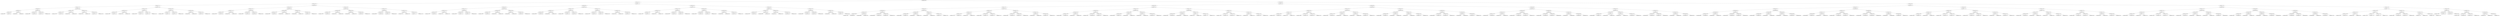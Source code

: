 digraph G{
407543898 [label="Node{data=[2850, 2850]}"]
407543898 -> 192830453
192830453 [label="Node{data=[2161, 2161]}"]
192830453 -> 812724111
812724111 [label="Node{data=[1943, 1943]}"]
812724111 -> 71767064
71767064 [label="Node{data=[1407, 1407]}"]
71767064 -> 1237466298
1237466298 [label="Node{data=[1040, 1040]}"]
1237466298 -> 815425412
815425412 [label="Node{data=[982, 982]}"]
815425412 -> 162409295
162409295 [label="Node{data=[881, 881]}"]
162409295 -> 905251254
905251254 [label="Node{data=[709, 709]}"]
905251254 -> 1837810782
1837810782 [label="Node{data=[675, 675]}"]
905251254 -> 240068652
240068652 [label="Node{data=[745, 745]}"]
162409295 -> 1984139001
1984139001 [label="Node{data=[927, 927]}"]
1984139001 -> 1801883966
1801883966 [label="Node{data=[925, 925]}"]
1984139001 -> 1358233656
1358233656 [label="Node{data=[956, 956]}"]
815425412 -> 663505986
663505986 [label="Node{data=[1036, 1036]}"]
663505986 -> 1297234444
1297234444 [label="Node{data=[1034, 1034]}"]
1297234444 -> 316845561
316845561 [label="Node{data=[1033, 1033]}"]
1297234444 -> 1794018141
1794018141 [label="Node{data=[1035, 1035]}"]
663505986 -> 793064478
793064478 [label="Node{data=[1038, 1038]}"]
793064478 -> 1939597728
1939597728 [label="Node{data=[1037, 1037]}"]
793064478 -> 1955663695
1955663695 [label="Node{data=[1039, 1039]}"]
1237466298 -> 1782302435
1782302435 [label="Node{data=[1399, 1399]}"]
1782302435 -> 1826159230
1826159230 [label="Node{data=[1044, 1044]}"]
1826159230 -> 1084414124
1084414124 [label="Node{data=[1042, 1042]}"]
1084414124 -> 1010125952
1010125952 [label="Node{data=[1041, 1041]}"]
1084414124 -> 135108923
135108923 [label="Node{data=[1043, 1043]}"]
1826159230 -> 590190926
590190926 [label="Node{data=[1397, 1397]}"]
590190926 -> 1964786239
1964786239 [label="Node{data=[1045, 1045]}"]
590190926 -> 1675317584
1675317584 [label="Node{data=[1398, 1398]}"]
1782302435 -> 125552721
125552721 [label="Node{data=[1403, 1403]}"]
125552721 -> 1221842457
1221842457 [label="Node{data=[1401, 1401]}"]
1221842457 -> 1598650502
1598650502 [label="Node{data=[1400, 1400]}"]
1221842457 -> 1713501166
1713501166 [label="Node{data=[1402, 1402]}"]
125552721 -> 1061258811
1061258811 [label="Node{data=[1405, 1405]}"]
1061258811 -> 1769274580
1769274580 [label="Node{data=[1404, 1404]}"]
1061258811 -> 2112697396
2112697396 [label="Node{data=[1406, 1406]}"]
71767064 -> 339347172
339347172 [label="Node{data=[1749, 1749]}"]
339347172 -> 662252038
662252038 [label="Node{data=[1575, 1575]}"]
662252038 -> 1764089953
1764089953 [label="Node{data=[1490, 1490]}"]
1764089953 -> 2105353701
2105353701 [label="Node{data=[1409, 1409]}"]
2105353701 -> 968102280
968102280 [label="Node{data=[1408, 1408]}"]
2105353701 -> 1467164066
1467164066 [label="Node{data=[1419, 1419]}"]
1764089953 -> 294908357
294908357 [label="Node{data=[1492, 1492]}"]
294908357 -> 97889311
97889311 [label="Node{data=[1491, 1491]}"]
294908357 -> 477414780
477414780 [label="Node{data=[1523, 1523]}"]
662252038 -> 1382333797
1382333797 [label="Node{data=[1745, 1745]}"]
1382333797 -> 1559716661
1559716661 [label="Node{data=[1743, 1743]}"]
1559716661 -> 1961527776
1961527776 [label="Node{data=[1725, 1725]}"]
1559716661 -> 1318055204
1318055204 [label="Node{data=[1744, 1744]}"]
1382333797 -> 972549637
972549637 [label="Node{data=[1747, 1747]}"]
972549637 -> 1593756869
1593756869 [label="Node{data=[1746, 1746]}"]
972549637 -> 2130443123
2130443123 [label="Node{data=[1748, 1748]}"]
339347172 -> 1336729413
1336729413 [label="Node{data=[1935, 1935]}"]
1336729413 -> 1236109171
1236109171 [label="Node{data=[1753, 1753]}"]
1236109171 -> 1629352551
1629352551 [label="Node{data=[1751, 1751]}"]
1629352551 -> 1084013908
1084013908 [label="Node{data=[1750, 1750]}"]
1629352551 -> 1768097013
1768097013 [label="Node{data=[1752, 1752]}"]
1236109171 -> 1288732853
1288732853 [label="Node{data=[1755, 1755]}"]
1288732853 -> 1120980354
1120980354 [label="Node{data=[1754, 1754]}"]
1288732853 -> 1736687249
1736687249 [label="Node{data=[1835, 1835]}"]
1336729413 -> 381045304
381045304 [label="Node{data=[1939, 1939]}"]
381045304 -> 1588307315
1588307315 [label="Node{data=[1937, 1937]}"]
1588307315 -> 441700345
441700345 [label="Node{data=[1936, 1936]}"]
1588307315 -> 1625197844
1625197844 [label="Node{data=[1938, 1938]}"]
381045304 -> 1142815933
1142815933 [label="Node{data=[1941, 1941]}"]
1142815933 -> 1201559920
1201559920 [label="Node{data=[1940, 1940]}"]
1142815933 -> 1127639677
1127639677 [label="Node{data=[1942, 1942]}"]
812724111 -> 1469380898
1469380898 [label="Node{data=[2046, 2046]}"]
1469380898 -> 2085035897
2085035897 [label="Node{data=[1959, 1959]}"]
2085035897 -> 1227332696
1227332696 [label="Node{data=[1951, 1951]}"]
1227332696 -> 967996035
967996035 [label="Node{data=[1947, 1947]}"]
967996035 -> 1226822014
1226822014 [label="Node{data=[1945, 1945]}"]
1226822014 -> 233288691
233288691 [label="Node{data=[1944, 1944]}"]
1226822014 -> 2018978635
2018978635 [label="Node{data=[1946, 1946]}"]
967996035 -> 1381722280
1381722280 [label="Node{data=[1949, 1949]}"]
1381722280 -> 1702418364
1702418364 [label="Node{data=[1948, 1948]}"]
1381722280 -> 1429248203
1429248203 [label="Node{data=[1950, 1950]}"]
1227332696 -> 352123989
352123989 [label="Node{data=[1955, 1955]}"]
352123989 -> 493602890
493602890 [label="Node{data=[1953, 1953]}"]
493602890 -> 1049438572
1049438572 [label="Node{data=[1952, 1952]}"]
493602890 -> 1865025718
1865025718 [label="Node{data=[1954, 1954]}"]
352123989 -> 482828114
482828114 [label="Node{data=[1957, 1957]}"]
482828114 -> 1596845336
1596845336 [label="Node{data=[1956, 1956]}"]
482828114 -> 138181080
138181080 [label="Node{data=[1958, 1958]}"]
2085035897 -> 938258385
938258385 [label="Node{data=[2038, 2038]}"]
938258385 -> 301419441
301419441 [label="Node{data=[1963, 1963]}"]
301419441 -> 553791930
553791930 [label="Node{data=[1961, 1961]}"]
553791930 -> 1243315963
1243315963 [label="Node{data=[1960, 1960]}"]
553791930 -> 408670798
408670798 [label="Node{data=[1962, 1962]}"]
301419441 -> 869972023
869972023 [label="Node{data=[2003, 2003]}"]
869972023 -> 57004055
57004055 [label="Node{data=[1964, 1964]}"]
869972023 -> 311990822
311990822 [label="Node{data=[2037, 2037]}"]
938258385 -> 1419244441
1419244441 [label="Node{data=[2042, 2042]}"]
1419244441 -> 845869628
845869628 [label="Node{data=[2040, 2040]}"]
845869628 -> 530741518
530741518 [label="Node{data=[2039, 2039]}"]
845869628 -> 1228773750
1228773750 [label="Node{data=[2041, 2041]}"]
1419244441 -> 576565491
576565491 [label="Node{data=[2044, 2044]}"]
576565491 -> 1203981718
1203981718 [label="Node{data=[2043, 2043]}"]
576565491 -> 1269118569
1269118569 [label="Node{data=[2045, 2045]}"]
1469380898 -> 1853288514
1853288514 [label="Node{data=[2062, 2062]}"]
1853288514 -> 568532823
568532823 [label="Node{data=[2054, 2054]}"]
568532823 -> 2089900288
2089900288 [label="Node{data=[2050, 2050]}"]
2089900288 -> 509951621
509951621 [label="Node{data=[2048, 2048]}"]
509951621 -> 1204304363
1204304363 [label="Node{data=[2047, 2047]}"]
509951621 -> 2120785890
2120785890 [label="Node{data=[2049, 2049]}"]
2089900288 -> 147296374
147296374 [label="Node{data=[2052, 2052]}"]
147296374 -> 1071711997
1071711997 [label="Node{data=[2051, 2051]}"]
147296374 -> 962619275
962619275 [label="Node{data=[2053, 2053]}"]
568532823 -> 63793354
63793354 [label="Node{data=[2058, 2058]}"]
63793354 -> 926751973
926751973 [label="Node{data=[2056, 2056]}"]
926751973 -> 14426641
14426641 [label="Node{data=[2055, 2055]}"]
926751973 -> 976896446
976896446 [label="Node{data=[2057, 2057]}"]
63793354 -> 1381623051
1381623051 [label="Node{data=[2060, 2060]}"]
1381623051 -> 224133521
224133521 [label="Node{data=[2059, 2059]}"]
1381623051 -> 1819375233
1819375233 [label="Node{data=[2061, 2061]}"]
1853288514 -> 70188288
70188288 [label="Node{data=[2070, 2070]}"]
70188288 -> 432156979
432156979 [label="Node{data=[2066, 2066]}"]
432156979 -> 1962933011
1962933011 [label="Node{data=[2064, 2064]}"]
1962933011 -> 333274739
333274739 [label="Node{data=[2063, 2063]}"]
1962933011 -> 1617455093
1617455093 [label="Node{data=[2065, 2065]}"]
432156979 -> 1756072290
1756072290 [label="Node{data=[2068, 2068]}"]
1756072290 -> 1669844999
1669844999 [label="Node{data=[2067, 2067]}"]
1756072290 -> 441459906
441459906 [label="Node{data=[2069, 2069]}"]
70188288 -> 958709682
958709682 [label="Node{data=[2074, 2074]}"]
958709682 -> 225493357
225493357 [label="Node{data=[2072, 2072]}"]
225493357 -> 1353334572
1353334572 [label="Node{data=[2071, 2071]}"]
225493357 -> 1262974927
1262974927 [label="Node{data=[2073, 2073]}"]
958709682 -> 1468176442
1468176442 [label="Node{data=[2118, 2118]}"]
1468176442 -> 1559384078
1559384078 [label="Node{data=[2117, 2117]}"]
1468176442 -> 1570785251
1570785251 [label="Node{data=[2119, 2119]}"]
192830453 -> 766093975
766093975 [label="Node{data=[2471, 2471]}"]
766093975 -> 1848222800
1848222800 [label="Node{data=[2393, 2393]}"]
1848222800 -> 538307515
538307515 [label="Node{data=[2350, 2350]}"]
538307515 -> 2136293125
2136293125 [label="Node{data=[2214, 2214]}"]
2136293125 -> 533258090
533258090 [label="Node{data=[2210, 2210]}"]
533258090 -> 1012986855
1012986855 [label="Node{data=[2208, 2208]}"]
1012986855 -> 858234851
858234851 [label="Node{data=[2175, 2175]}"]
1012986855 -> 1700541333
1700541333 [label="Node{data=[2209, 2209]}"]
533258090 -> 1010205659
1010205659 [label="Node{data=[2212, 2212]}"]
1010205659 -> 124956785
124956785 [label="Node{data=[2211, 2211]}"]
1010205659 -> 136708091
136708091 [label="Node{data=[2213, 2213]}"]
2136293125 -> 207726065
207726065 [label="Node{data=[2285, 2285]}"]
207726065 -> 79808509
79808509 [label="Node{data=[2216, 2216]}"]
79808509 -> 371330604
371330604 [label="Node{data=[2215, 2215]}"]
79808509 -> 836759860
836759860 [label="Node{data=[2217, 2217]}"]
207726065 -> 806393043
806393043 [label="Node{data=[2312, 2312]}"]
806393043 -> 988041987
988041987 [label="Node{data=[2307, 2307]}"]
806393043 -> 1018263837
1018263837 [label="Node{data=[2336, 2336]}"]
538307515 -> 1915316718
1915316718 [label="Node{data=[2385, 2385]}"]
1915316718 -> 1185668468
1185668468 [label="Node{data=[2381, 2381]}"]
1185668468 -> 1582293737
1582293737 [label="Node{data=[2379, 2379]}"]
1582293737 -> 1761677740
1761677740 [label="Node{data=[2378, 2378]}"]
1582293737 -> 1348367227
1348367227 [label="Node{data=[2380, 2380]}"]
1185668468 -> 1208374393
1208374393 [label="Node{data=[2383, 2383]}"]
1208374393 -> 1778368314
1778368314 [label="Node{data=[2382, 2382]}"]
1208374393 -> 143806424
143806424 [label="Node{data=[2384, 2384]}"]
1915316718 -> 729034778
729034778 [label="Node{data=[2389, 2389]}"]
729034778 -> 1361779857
1361779857 [label="Node{data=[2387, 2387]}"]
1361779857 -> 1169784801
1169784801 [label="Node{data=[2386, 2386]}"]
1361779857 -> 1599013889
1599013889 [label="Node{data=[2388, 2388]}"]
729034778 -> 1437666066
1437666066 [label="Node{data=[2391, 2391]}"]
1437666066 -> 1551321761
1551321761 [label="Node{data=[2390, 2390]}"]
1437666066 -> 1379885241
1379885241 [label="Node{data=[2392, 2392]}"]
1848222800 -> 1979128307
1979128307 [label="Node{data=[2409, 2409]}"]
1979128307 -> 675505604
675505604 [label="Node{data=[2401, 2401]}"]
675505604 -> 1309081647
1309081647 [label="Node{data=[2397, 2397]}"]
1309081647 -> 1729403902
1729403902 [label="Node{data=[2395, 2395]}"]
1729403902 -> 719400558
719400558 [label="Node{data=[2394, 2394]}"]
1729403902 -> 431952819
431952819 [label="Node{data=[2396, 2396]}"]
1309081647 -> 1875869395
1875869395 [label="Node{data=[2399, 2399]}"]
1875869395 -> 751289279
751289279 [label="Node{data=[2398, 2398]}"]
1875869395 -> 267782679
267782679 [label="Node{data=[2400, 2400]}"]
675505604 -> 1857401553
1857401553 [label="Node{data=[2405, 2405]}"]
1857401553 -> 2048421938
2048421938 [label="Node{data=[2403, 2403]}"]
2048421938 -> 1758502645
1758502645 [label="Node{data=[2402, 2402]}"]
2048421938 -> 1464436554
1464436554 [label="Node{data=[2404, 2404]}"]
1857401553 -> 338269256
338269256 [label="Node{data=[2407, 2407]}"]
338269256 -> 755625759
755625759 [label="Node{data=[2406, 2406]}"]
338269256 -> 1103293309
1103293309 [label="Node{data=[2408, 2408]}"]
1979128307 -> 1521108952
1521108952 [label="Node{data=[2447, 2447]}"]
1521108952 -> 41489169
41489169 [label="Node{data=[2443, 2443]}"]
41489169 -> 1625978198
1625978198 [label="Node{data=[2441, 2441]}"]
1625978198 -> 908456757
908456757 [label="Node{data=[2410, 2410]}"]
1625978198 -> 1052374702
1052374702 [label="Node{data=[2442, 2442]}"]
41489169 -> 1955765235
1955765235 [label="Node{data=[2445, 2445]}"]
1955765235 -> 1197543666
1197543666 [label="Node{data=[2444, 2444]}"]
1955765235 -> 1581576048
1581576048 [label="Node{data=[2446, 2446]}"]
1521108952 -> 792293008
792293008 [label="Node{data=[2451, 2451]}"]
792293008 -> 1335108999
1335108999 [label="Node{data=[2449, 2449]}"]
1335108999 -> 12409351
12409351 [label="Node{data=[2448, 2448]}"]
1335108999 -> 2046495247
2046495247 [label="Node{data=[2450, 2450]}"]
792293008 -> 491955790
491955790 [label="Node{data=[2453, 2453]}"]
491955790 -> 1938034814
1938034814 [label="Node{data=[2452, 2452]}"]
491955790 -> 419627371
419627371 [label="Node{data=[2467, 2467]}"]
766093975 -> 940170038
940170038 [label="Node{data=[2613, 2613]}"]
940170038 -> 811694767
811694767 [label="Node{data=[2497, 2497]}"]
811694767 -> 1672842045
1672842045 [label="Node{data=[2479, 2479]}"]
1672842045 -> 1656542841
1656542841 [label="Node{data=[2475, 2475]}"]
1656542841 -> 345661811
345661811 [label="Node{data=[2473, 2473]}"]
345661811 -> 798344525
798344525 [label="Node{data=[2472, 2472]}"]
345661811 -> 1622560737
1622560737 [label="Node{data=[2474, 2474]}"]
1656542841 -> 1681736336
1681736336 [label="Node{data=[2477, 2477]}"]
1681736336 -> 602613405
602613405 [label="Node{data=[2476, 2476]}"]
1681736336 -> 584396800
584396800 [label="Node{data=[2478, 2478]}"]
1672842045 -> 1884203772
1884203772 [label="Node{data=[2483, 2483]}"]
1884203772 -> 2129223591
2129223591 [label="Node{data=[2481, 2481]}"]
2129223591 -> 72106281
72106281 [label="Node{data=[2480, 2480]}"]
2129223591 -> 252847248
252847248 [label="Node{data=[2482, 2482]}"]
1884203772 -> 177108676
177108676 [label="Node{data=[2495, 2495]}"]
177108676 -> 1051595861
1051595861 [label="Node{data=[2494, 2494]}"]
177108676 -> 1485655968
1485655968 [label="Node{data=[2496, 2496]}"]
811694767 -> 1176880773
1176880773 [label="Node{data=[2605, 2605]}"]
1176880773 -> 1071947987
1071947987 [label="Node{data=[2601, 2601]}"]
1071947987 -> 1898317766
1898317766 [label="Node{data=[2536, 2536]}"]
1898317766 -> 1130673677
1130673677 [label="Node{data=[2521, 2521]}"]
1898317766 -> 723341578
723341578 [label="Node{data=[2549, 2549]}"]
1071947987 -> 828743298
828743298 [label="Node{data=[2603, 2603]}"]
828743298 -> 1883027295
1883027295 [label="Node{data=[2602, 2602]}"]
828743298 -> 370062219
370062219 [label="Node{data=[2604, 2604]}"]
1176880773 -> 1473918273
1473918273 [label="Node{data=[2609, 2609]}"]
1473918273 -> 1247162550
1247162550 [label="Node{data=[2607, 2607]}"]
1247162550 -> 1598415084
1598415084 [label="Node{data=[2606, 2606]}"]
1247162550 -> 1010078308
1010078308 [label="Node{data=[2608, 2608]}"]
1473918273 -> 977455262
977455262 [label="Node{data=[2611, 2611]}"]
977455262 -> 1105890528
1105890528 [label="Node{data=[2610, 2610]}"]
977455262 -> 836261553
836261553 [label="Node{data=[2612, 2612]}"]
940170038 -> 694637916
694637916 [label="Node{data=[2629, 2629]}"]
694637916 -> 97353430
97353430 [label="Node{data=[2621, 2621]}"]
97353430 -> 282427139
282427139 [label="Node{data=[2617, 2617]}"]
282427139 -> 1674305142
1674305142 [label="Node{data=[2615, 2615]}"]
1674305142 -> 1888860902
1888860902 [label="Node{data=[2614, 2614]}"]
1674305142 -> 515916268
515916268 [label="Node{data=[2616, 2616]}"]
282427139 -> 634783824
634783824 [label="Node{data=[2619, 2619]}"]
634783824 -> 408115954
408115954 [label="Node{data=[2618, 2618]}"]
634783824 -> 1171030420
1171030420 [label="Node{data=[2620, 2620]}"]
97353430 -> 1495230432
1495230432 [label="Node{data=[2625, 2625]}"]
1495230432 -> 1277063195
1277063195 [label="Node{data=[2623, 2623]}"]
1277063195 -> 1318594464
1318594464 [label="Node{data=[2622, 2622]}"]
1277063195 -> 1870258118
1870258118 [label="Node{data=[2624, 2624]}"]
1495230432 -> 1308329390
1308329390 [label="Node{data=[2627, 2627]}"]
1308329390 -> 1918548642
1918548642 [label="Node{data=[2626, 2626]}"]
1308329390 -> 2112894574
2112894574 [label="Node{data=[2628, 2628]}"]
694637916 -> 1549160953
1549160953 [label="Node{data=[2678, 2678]}"]
1549160953 -> 1292990760
1292990760 [label="Node{data=[2633, 2633]}"]
1292990760 -> 1782138242
1782138242 [label="Node{data=[2631, 2631]}"]
1782138242 -> 377900525
377900525 [label="Node{data=[2630, 2630]}"]
1782138242 -> 2024873821
2024873821 [label="Node{data=[2632, 2632]}"]
1292990760 -> 1043329370
1043329370 [label="Node{data=[2665, 2665]}"]
1043329370 -> 513455688
513455688 [label="Node{data=[2634, 2634]}"]
1043329370 -> 987195731
987195731 [label="Node{data=[2666, 2666]}"]
1549160953 -> 1248645795
1248645795 [label="Node{data=[2837, 2837]}"]
1248645795 -> 193482645
193482645 [label="Node{data=[2759, 2759]}"]
193482645 -> 1089175642
1089175642 [label="Node{data=[2692, 2692]}"]
193482645 -> 1106769125
1106769125 [label="Node{data=[2808, 2808]}"]
1248645795 -> 1839386546
1839386546 [label="Node{data=[2848, 2848]}"]
1839386546 -> 614449524
614449524 [label="Node{data=[2847, 2847]}"]
1839386546 -> 954891501
954891501 [label="Node{data=[2849, 2849]}"]
407543898 -> 1178920905
1178920905 [label="Node{data=[5635, 5635]}"]
1178920905 -> 1029730284
1029730284 [label="Node{data=[4736, 4736]}"]
1029730284 -> 1731104085
1731104085 [label="Node{data=[4295, 4295]}"]
1731104085 -> 214472777
214472777 [label="Node{data=[3776, 3776]}"]
214472777 -> 1842568374
1842568374 [label="Node{data=[2961, 2961]}"]
1842568374 -> 1400001007
1400001007 [label="Node{data=[2858, 2858]}"]
1400001007 -> 1076181745
1076181745 [label="Node{data=[2854, 2854]}"]
1076181745 -> 149416044
149416044 [label="Node{data=[2852, 2852]}"]
149416044 -> 2141594410
2141594410 [label="Node{data=[2851, 2851]}"]
149416044 -> 1050339352
1050339352 [label="Node{data=[2853, 2853]}"]
1076181745 -> 1459728264
1459728264 [label="Node{data=[2856, 2856]}"]
1459728264 -> 1611827596
1611827596 [label="Node{data=[2855, 2855]}"]
1459728264 -> 778262999
778262999 [label="Node{data=[2857, 2857]}"]
1400001007 -> 1196469803
1196469803 [label="Node{data=[2862, 2862]}"]
1196469803 -> 494347430
494347430 [label="Node{data=[2860, 2860]}"]
494347430 -> 1767735405
1767735405 [label="Node{data=[2859, 2859]}"]
494347430 -> 1573179760
1573179760 [label="Node{data=[2861, 2861]}"]
1196469803 -> 531045653
531045653 [label="Node{data=[2898, 2898]}"]
531045653 -> 1003571283
1003571283 [label="Node{data=[2863, 2863]}"]
531045653 -> 1049291180
1049291180 [label="Node{data=[2957, 2957]}"]
1842568374 -> 1161748572
1161748572 [label="Node{data=[3444, 3444]}"]
1161748572 -> 1658196571
1658196571 [label="Node{data=[2988, 2988]}"]
1658196571 -> 1400130946
1400130946 [label="Node{data=[2986, 2986]}"]
1400130946 -> 978983369
978983369 [label="Node{data=[2985, 2985]}"]
1400130946 -> 148120286
148120286 [label="Node{data=[2987, 2987]}"]
1658196571 -> 1522711893
1522711893 [label="Node{data=[3303, 3303]}"]
1522711893 -> 732685266
732685266 [label="Node{data=[3026, 3026]}"]
1522711893 -> 1104491327
1104491327 [label="Node{data=[3414, 3414]}"]
1161748572 -> 1748904713
1748904713 [label="Node{data=[3497, 3497]}"]
1748904713 -> 668539726
668539726 [label="Node{data=[3478, 3478]}"]
668539726 -> 1402521876
1402521876 [label="Node{data=[3450, 3450]}"]
668539726 -> 993805459
993805459 [label="Node{data=[3480, 3480]}"]
1748904713 -> 583227038
583227038 [label="Node{data=[3774, 3774]}"]
583227038 -> 1303329507
1303329507 [label="Node{data=[3773, 3773]}"]
583227038 -> 1491765803
1491765803 [label="Node{data=[3775, 3775]}"]
214472777 -> 28005753
28005753 [label="Node{data=[4225, 4225]}"]
28005753 -> 971281524
971281524 [label="Node{data=[3784, 3784]}"]
971281524 -> 229169545
229169545 [label="Node{data=[3780, 3780]}"]
229169545 -> 27238853
27238853 [label="Node{data=[3778, 3778]}"]
27238853 -> 1514421266
1514421266 [label="Node{data=[3777, 3777]}"]
27238853 -> 1201558554
1201558554 [label="Node{data=[3779, 3779]}"]
229169545 -> 204581361
204581361 [label="Node{data=[3782, 3782]}"]
204581361 -> 1885118523
1885118523 [label="Node{data=[3781, 3781]}"]
204581361 -> 184788622
184788622 [label="Node{data=[3783, 3783]}"]
971281524 -> 1049103728
1049103728 [label="Node{data=[3814, 3814]}"]
1049103728 -> 1073173873
1073173873 [label="Node{data=[3786, 3786]}"]
1073173873 -> 708802508
708802508 [label="Node{data=[3785, 3785]}"]
1073173873 -> 1017021395
1017021395 [label="Node{data=[3787, 3787]}"]
1049103728 -> 1107552957
1107552957 [label="Node{data=[3961, 3961]}"]
1107552957 -> 1205494609
1205494609 [label="Node{data=[3827, 3827]}"]
1107552957 -> 369814897
369814897 [label="Node{data=[4221, 4221]}"]
28005753 -> 1581409400
1581409400 [label="Node{data=[4287, 4287]}"]
1581409400 -> 55130895
55130895 [label="Node{data=[4283, 4283]}"]
55130895 -> 396169436
396169436 [label="Node{data=[4281, 4281]}"]
396169436 -> 1446843963
1446843963 [label="Node{data=[4268, 4268]}"]
396169436 -> 454150432
454150432 [label="Node{data=[4282, 4282]}"]
55130895 -> 1372194830
1372194830 [label="Node{data=[4285, 4285]}"]
1372194830 -> 774830363
774830363 [label="Node{data=[4284, 4284]}"]
1372194830 -> 278707755
278707755 [label="Node{data=[4286, 4286]}"]
1581409400 -> 97594833
97594833 [label="Node{data=[4291, 4291]}"]
97594833 -> 81452829
81452829 [label="Node{data=[4289, 4289]}"]
81452829 -> 1566902460
1566902460 [label="Node{data=[4288, 4288]}"]
81452829 -> 687708381
687708381 [label="Node{data=[4290, 4290]}"]
97594833 -> 617514934
617514934 [label="Node{data=[4293, 4293]}"]
617514934 -> 1992197637
1992197637 [label="Node{data=[4292, 4292]}"]
617514934 -> 57364614
57364614 [label="Node{data=[4294, 4294]}"]
1731104085 -> 1200888646
1200888646 [label="Node{data=[4527, 4527]}"]
1200888646 -> 397920053
397920053 [label="Node{data=[4464, 4464]}"]
397920053 -> 356246888
356246888 [label="Node{data=[4456, 4456]}"]
356246888 -> 1284335657
1284335657 [label="Node{data=[4299, 4299]}"]
1284335657 -> 732169429
732169429 [label="Node{data=[4297, 4297]}"]
732169429 -> 42197243
42197243 [label="Node{data=[4296, 4296]}"]
732169429 -> 1213810022
1213810022 [label="Node{data=[4298, 4298]}"]
1284335657 -> 1873977444
1873977444 [label="Node{data=[4454, 4454]}"]
1873977444 -> 1681621995
1681621995 [label="Node{data=[4324, 4324]}"]
1873977444 -> 2032284591
2032284591 [label="Node{data=[4455, 4455]}"]
356246888 -> 2077371288
2077371288 [label="Node{data=[4460, 4460]}"]
2077371288 -> 26809606
26809606 [label="Node{data=[4458, 4458]}"]
26809606 -> 956692997
956692997 [label="Node{data=[4457, 4457]}"]
26809606 -> 1364330945
1364330945 [label="Node{data=[4459, 4459]}"]
2077371288 -> 993425048
993425048 [label="Node{data=[4462, 4462]}"]
993425048 -> 1917740509
1917740509 [label="Node{data=[4461, 4461]}"]
993425048 -> 1686989891
1686989891 [label="Node{data=[4463, 4463]}"]
397920053 -> 634420498
634420498 [label="Node{data=[4519, 4519]}"]
634420498 -> 769281414
769281414 [label="Node{data=[4468, 4468]}"]
769281414 -> 750499181
750499181 [label="Node{data=[4466, 4466]}"]
750499181 -> 593181645
593181645 [label="Node{data=[4465, 4465]}"]
750499181 -> 96860761
96860761 [label="Node{data=[4467, 4467]}"]
769281414 -> 2047619354
2047619354 [label="Node{data=[4470, 4470]}"]
2047619354 -> 191755243
191755243 [label="Node{data=[4469, 4469]}"]
2047619354 -> 1905402904
1905402904 [label="Node{data=[4518, 4518]}"]
634420498 -> 1538199361
1538199361 [label="Node{data=[4523, 4523]}"]
1538199361 -> 1076912591
1076912591 [label="Node{data=[4521, 4521]}"]
1076912591 -> 614871177
614871177 [label="Node{data=[4520, 4520]}"]
1076912591 -> 1156866785
1156866785 [label="Node{data=[4522, 4522]}"]
1538199361 -> 1728227385
1728227385 [label="Node{data=[4525, 4525]}"]
1728227385 -> 620729103
620729103 [label="Node{data=[4524, 4524]}"]
1728227385 -> 835243361
835243361 [label="Node{data=[4526, 4526]}"]
1200888646 -> 1447838419
1447838419 [label="Node{data=[4720, 4720]}"]
1447838419 -> 620587843
620587843 [label="Node{data=[4535, 4535]}"]
620587843 -> 2084762424
2084762424 [label="Node{data=[4531, 4531]}"]
2084762424 -> 194419220
194419220 [label="Node{data=[4529, 4529]}"]
194419220 -> 1073224559
1073224559 [label="Node{data=[4528, 4528]}"]
194419220 -> 1880148128
1880148128 [label="Node{data=[4530, 4530]}"]
2084762424 -> 463482537
463482537 [label="Node{data=[4533, 4533]}"]
463482537 -> 609833459
609833459 [label="Node{data=[4532, 4532]}"]
463482537 -> 1535444340
1535444340 [label="Node{data=[4534, 4534]}"]
620587843 -> 757502828
757502828 [label="Node{data=[4716, 4716]}"]
757502828 -> 938030343
938030343 [label="Node{data=[4714, 4714]}"]
938030343 -> 1498496192
1498496192 [label="Node{data=[4713, 4713]}"]
938030343 -> 713829435
713829435 [label="Node{data=[4715, 4715]}"]
757502828 -> 866678773
866678773 [label="Node{data=[4718, 4718]}"]
866678773 -> 1293368714
1293368714 [label="Node{data=[4717, 4717]}"]
866678773 -> 502312916
502312916 [label="Node{data=[4719, 4719]}"]
1447838419 -> 1456907685
1456907685 [label="Node{data=[4728, 4728]}"]
1456907685 -> 649160533
649160533 [label="Node{data=[4724, 4724]}"]
649160533 -> 1379857764
1379857764 [label="Node{data=[4722, 4722]}"]
1379857764 -> 1252556536
1252556536 [label="Node{data=[4721, 4721]}"]
1379857764 -> 699400581
699400581 [label="Node{data=[4723, 4723]}"]
649160533 -> 76959785
76959785 [label="Node{data=[4726, 4726]}"]
76959785 -> 564531210
564531210 [label="Node{data=[4725, 4725]}"]
76959785 -> 686876024
686876024 [label="Node{data=[4727, 4727]}"]
1456907685 -> 23422410
23422410 [label="Node{data=[4732, 4732]}"]
23422410 -> 935623383
935623383 [label="Node{data=[4730, 4730]}"]
935623383 -> 645077605
645077605 [label="Node{data=[4729, 4729]}"]
935623383 -> 159903990
159903990 [label="Node{data=[4731, 4731]}"]
23422410 -> 593927993
593927993 [label="Node{data=[4734, 4734]}"]
593927993 -> 929057600
929057600 [label="Node{data=[4733, 4733]}"]
593927993 -> 167698427
167698427 [label="Node{data=[4735, 4735]}"]
1029730284 -> 1061723762
1061723762 [label="Node{data=[5380, 5380]}"]
1061723762 -> 683688437
683688437 [label="Node{data=[5090, 5090]}"]
683688437 -> 500114918
500114918 [label="Node{data=[4795, 4795]}"]
500114918 -> 1647390883
1647390883 [label="Node{data=[4765, 4765]}"]
1647390883 -> 426871193
426871193 [label="Node{data=[4740, 4740]}"]
426871193 -> 856997035
856997035 [label="Node{data=[4738, 4738]}"]
856997035 -> 1460686650
1460686650 [label="Node{data=[4737, 4737]}"]
856997035 -> 1011861843
1011861843 [label="Node{data=[4739, 4739]}"]
426871193 -> 694661634
694661634 [label="Node{data=[4742, 4742]}"]
694661634 -> 1057006177
1057006177 [label="Node{data=[4741, 4741]}"]
694661634 -> 1782334244
1782334244 [label="Node{data=[4743, 4743]}"]
1647390883 -> 679152225
679152225 [label="Node{data=[4791, 4791]}"]
679152225 -> 1016613582
1016613582 [label="Node{data=[4789, 4789]}"]
1016613582 -> 103933078
103933078 [label="Node{data=[4788, 4788]}"]
1016613582 -> 236757527
236757527 [label="Node{data=[4790, 4790]}"]
679152225 -> 2118420919
2118420919 [label="Node{data=[4793, 4793]}"]
2118420919 -> 16020107
16020107 [label="Node{data=[4792, 4792]}"]
2118420919 -> 157823831
157823831 [label="Node{data=[4794, 4794]}"]
500114918 -> 1653552247
1653552247 [label="Node{data=[4803, 4803]}"]
1653552247 -> 953942176
953942176 [label="Node{data=[4799, 4799]}"]
953942176 -> 455036186
455036186 [label="Node{data=[4797, 4797]}"]
455036186 -> 1394943909
1394943909 [label="Node{data=[4796, 4796]}"]
455036186 -> 1209175354
1209175354 [label="Node{data=[4798, 4798]}"]
953942176 -> 269704600
269704600 [label="Node{data=[4801, 4801]}"]
269704600 -> 1896195357
1896195357 [label="Node{data=[4800, 4800]}"]
269704600 -> 191343767
191343767 [label="Node{data=[4802, 4802]}"]
1653552247 -> 1472240540
1472240540 [label="Node{data=[4974, 4974]}"]
1472240540 -> 1563816801
1563816801 [label="Node{data=[4805, 4805]}"]
1563816801 -> 29661335
29661335 [label="Node{data=[4804, 4804]}"]
1563816801 -> 930193196
930193196 [label="Node{data=[4853, 4853]}"]
1472240540 -> 1681849893
1681849893 [label="Node{data=[5025, 5025]}"]
1681849893 -> 375564088
375564088 [label="Node{data=[5016, 5016]}"]
1681849893 -> 868717891
868717891 [label="Node{data=[5072, 5072]}"]
683688437 -> 150267112
150267112 [label="Node{data=[5324, 5324]}"]
150267112 -> 464055301
464055301 [label="Node{data=[5306, 5306]}"]
464055301 -> 410047279
410047279 [label="Node{data=[5302, 5302]}"]
410047279 -> 387064047
387064047 [label="Node{data=[5300, 5300]}"]
387064047 -> 955139393
955139393 [label="Node{data=[5299, 5299]}"]
387064047 -> 1685741213
1685741213 [label="Node{data=[5301, 5301]}"]
410047279 -> 2056061078
2056061078 [label="Node{data=[5304, 5304]}"]
2056061078 -> 2090750576
2090750576 [label="Node{data=[5303, 5303]}"]
2056061078 -> 915457263
915457263 [label="Node{data=[5305, 5305]}"]
464055301 -> 2685462
2685462 [label="Node{data=[5310, 5310]}"]
2685462 -> 305382197
305382197 [label="Node{data=[5308, 5308]}"]
305382197 -> 472911569
472911569 [label="Node{data=[5307, 5307]}"]
305382197 -> 741807620
741807620 [label="Node{data=[5309, 5309]}"]
2685462 -> 1804116446
1804116446 [label="Node{data=[5312, 5312]}"]
1804116446 -> 1739517425
1739517425 [label="Node{data=[5311, 5311]}"]
1804116446 -> 2079596883
2079596883 [label="Node{data=[5313, 5313]}"]
150267112 -> 1877450527
1877450527 [label="Node{data=[5332, 5332]}"]
1877450527 -> 1095718252
1095718252 [label="Node{data=[5328, 5328]}"]
1095718252 -> 1369369041
1369369041 [label="Node{data=[5326, 5326]}"]
1369369041 -> 196785160
196785160 [label="Node{data=[5325, 5325]}"]
1369369041 -> 1484180743
1484180743 [label="Node{data=[5327, 5327]}"]
1095718252 -> 1663633232
1663633232 [label="Node{data=[5330, 5330]}"]
1663633232 -> 1172290181
1172290181 [label="Node{data=[5329, 5329]}"]
1663633232 -> 454778050
454778050 [label="Node{data=[5331, 5331]}"]
1877450527 -> 1969988691
1969988691 [label="Node{data=[5336, 5336]}"]
1969988691 -> 1582509609
1582509609 [label="Node{data=[5334, 5334]}"]
1582509609 -> 1726000372
1726000372 [label="Node{data=[5333, 5333]}"]
1582509609 -> 660345254
660345254 [label="Node{data=[5335, 5335]}"]
1969988691 -> 264069154
264069154 [label="Node{data=[5338, 5338]}"]
264069154 -> 1222129050
1222129050 [label="Node{data=[5337, 5337]}"]
264069154 -> 725395321
725395321 [label="Node{data=[5357, 5357]}"]
1061723762 -> 1814708889
1814708889 [label="Node{data=[5568, 5568]}"]
1814708889 -> 150111054
150111054 [label="Node{data=[5528, 5528]}"]
150111054 -> 26153775
26153775 [label="Node{data=[5520, 5520]}"]
26153775 -> 1338407688
1338407688 [label="Node{data=[5516, 5516]}"]
1338407688 -> 1908852451
1908852451 [label="Node{data=[5471, 5471]}"]
1908852451 -> 1840436070
1840436070 [label="Node{data=[5423, 5423]}"]
1908852451 -> 350073748
350073748 [label="Node{data=[5515, 5515]}"]
1338407688 -> 1757381692
1757381692 [label="Node{data=[5518, 5518]}"]
1757381692 -> 789165590
789165590 [label="Node{data=[5517, 5517]}"]
1757381692 -> 1415276914
1415276914 [label="Node{data=[5519, 5519]}"]
26153775 -> 761471358
761471358 [label="Node{data=[5524, 5524]}"]
761471358 -> 971624074
971624074 [label="Node{data=[5522, 5522]}"]
971624074 -> 1538418343
1538418343 [label="Node{data=[5521, 5521]}"]
971624074 -> 1420657754
1420657754 [label="Node{data=[5523, 5523]}"]
761471358 -> 1618032480
1618032480 [label="Node{data=[5526, 5526]}"]
1618032480 -> 387655802
387655802 [label="Node{data=[5525, 5525]}"]
1618032480 -> 1599402848
1599402848 [label="Node{data=[5527, 5527]}"]
150111054 -> 1742943108
1742943108 [label="Node{data=[5560, 5560]}"]
1742943108 -> 239129135
239129135 [label="Node{data=[5556, 5556]}"]
239129135 -> 1087791973
1087791973 [label="Node{data=[5530, 5530]}"]
1087791973 -> 945903596
945903596 [label="Node{data=[5529, 5529]}"]
1087791973 -> 1189100663
1189100663 [label="Node{data=[5555, 5555]}"]
239129135 -> 1320771374
1320771374 [label="Node{data=[5558, 5558]}"]
1320771374 -> 1032310999
1032310999 [label="Node{data=[5557, 5557]}"]
1320771374 -> 258682556
258682556 [label="Node{data=[5559, 5559]}"]
1742943108 -> 1219475618
1219475618 [label="Node{data=[5564, 5564]}"]
1219475618 -> 1282137782
1282137782 [label="Node{data=[5562, 5562]}"]
1282137782 -> 1340714628
1340714628 [label="Node{data=[5561, 5561]}"]
1282137782 -> 421623563
421623563 [label="Node{data=[5563, 5563]}"]
1219475618 -> 746497573
746497573 [label="Node{data=[5566, 5566]}"]
746497573 -> 1047675762
1047675762 [label="Node{data=[5565, 5565]}"]
746497573 -> 1022187446
1022187446 [label="Node{data=[5567, 5567]}"]
1814708889 -> 786884111
786884111 [label="Node{data=[5619, 5619]}"]
786884111 -> 2012230264
2012230264 [label="Node{data=[5611, 5611]}"]
2012230264 -> 1530238503
1530238503 [label="Node{data=[5572, 5572]}"]
1530238503 -> 221456912
221456912 [label="Node{data=[5570, 5570]}"]
221456912 -> 343696167
343696167 [label="Node{data=[5569, 5569]}"]
221456912 -> 1651105826
1651105826 [label="Node{data=[5571, 5571]}"]
1530238503 -> 354080486
354080486 [label="Node{data=[5574, 5574]}"]
354080486 -> 32316927
32316927 [label="Node{data=[5573, 5573]}"]
354080486 -> 1996436414
1996436414 [label="Node{data=[5575, 5575]}"]
2012230264 -> 1530574259
1530574259 [label="Node{data=[5615, 5615]}"]
1530574259 -> 408221140
408221140 [label="Node{data=[5613, 5613]}"]
408221140 -> 1908343236
1908343236 [label="Node{data=[5612, 5612]}"]
408221140 -> 2127736462
2127736462 [label="Node{data=[5614, 5614]}"]
1530574259 -> 1892359114
1892359114 [label="Node{data=[5617, 5617]}"]
1892359114 -> 1326361170
1326361170 [label="Node{data=[5616, 5616]}"]
1892359114 -> 1177953110
1177953110 [label="Node{data=[5618, 5618]}"]
786884111 -> 763057088
763057088 [label="Node{data=[5627, 5627]}"]
763057088 -> 96868590
96868590 [label="Node{data=[5623, 5623]}"]
96868590 -> 1059094078
1059094078 [label="Node{data=[5621, 5621]}"]
1059094078 -> 1224463903
1224463903 [label="Node{data=[5620, 5620]}"]
1059094078 -> 1063872915
1063872915 [label="Node{data=[5622, 5622]}"]
96868590 -> 173869048
173869048 [label="Node{data=[5625, 5625]}"]
173869048 -> 909138179
909138179 [label="Node{data=[5624, 5624]}"]
173869048 -> 552413940
552413940 [label="Node{data=[5626, 5626]}"]
763057088 -> 1421671051
1421671051 [label="Node{data=[5631, 5631]}"]
1421671051 -> 909923619
909923619 [label="Node{data=[5629, 5629]}"]
909923619 -> 49347238
49347238 [label="Node{data=[5628, 5628]}"]
909923619 -> 1258543750
1258543750 [label="Node{data=[5630, 5630]}"]
1421671051 -> 2027424207
2027424207 [label="Node{data=[5633, 5633]}"]
2027424207 -> 739892922
739892922 [label="Node{data=[5632, 5632]}"]
2027424207 -> 691614805
691614805 [label="Node{data=[5634, 5634]}"]
1178920905 -> 2084244510
2084244510 [label="Node{data=[5765, 5765]}"]
2084244510 -> 1142289447
1142289447 [label="Node{data=[5701, 5701]}"]
1142289447 -> 639311377
639311377 [label="Node{data=[5667, 5667]}"]
639311377 -> 1180699931
1180699931 [label="Node{data=[5651, 5651]}"]
1180699931 -> 1646240309
1646240309 [label="Node{data=[5643, 5643]}"]
1646240309 -> 155244189
155244189 [label="Node{data=[5639, 5639]}"]
155244189 -> 2010495538
2010495538 [label="Node{data=[5637, 5637]}"]
2010495538 -> 832272646
832272646 [label="Node{data=[5636, 5636]}"]
2010495538 -> 772434698
772434698 [label="Node{data=[5638, 5638]}"]
155244189 -> 561095784
561095784 [label="Node{data=[5641, 5641]}"]
561095784 -> 2066718302
2066718302 [label="Node{data=[5640, 5640]}"]
561095784 -> 286694260
286694260 [label="Node{data=[5642, 5642]}"]
1646240309 -> 1815732327
1815732327 [label="Node{data=[5647, 5647]}"]
1815732327 -> 1078414188
1078414188 [label="Node{data=[5645, 5645]}"]
1078414188 -> 1193140308
1193140308 [label="Node{data=[5644, 5644]}"]
1078414188 -> 1660231416
1660231416 [label="Node{data=[5646, 5646]}"]
1815732327 -> 1106047001
1106047001 [label="Node{data=[5649, 5649]}"]
1106047001 -> 990564195
990564195 [label="Node{data=[5648, 5648]}"]
1106047001 -> 331187990
331187990 [label="Node{data=[5650, 5650]}"]
1180699931 -> 1500862791
1500862791 [label="Node{data=[5659, 5659]}"]
1500862791 -> 2134840904
2134840904 [label="Node{data=[5655, 5655]}"]
2134840904 -> 312717083
312717083 [label="Node{data=[5653, 5653]}"]
312717083 -> 1842945902
1842945902 [label="Node{data=[5652, 5652]}"]
312717083 -> 504749299
504749299 [label="Node{data=[5654, 5654]}"]
2134840904 -> 429855791
429855791 [label="Node{data=[5657, 5657]}"]
429855791 -> 374057840
374057840 [label="Node{data=[5656, 5656]}"]
429855791 -> 860681400
860681400 [label="Node{data=[5658, 5658]}"]
1500862791 -> 59659366
59659366 [label="Node{data=[5663, 5663]}"]
59659366 -> 1657869908
1657869908 [label="Node{data=[5661, 5661]}"]
1657869908 -> 688533845
688533845 [label="Node{data=[5660, 5660]}"]
1657869908 -> 2100816376
2100816376 [label="Node{data=[5662, 5662]}"]
59659366 -> 216776540
216776540 [label="Node{data=[5665, 5665]}"]
216776540 -> 1726114595
1726114595 [label="Node{data=[5664, 5664]}"]
216776540 -> 505052723
505052723 [label="Node{data=[5666, 5666]}"]
639311377 -> 1545612321
1545612321 [label="Node{data=[5685, 5685]}"]
1545612321 -> 224422310
224422310 [label="Node{data=[5677, 5677]}"]
224422310 -> 2024710234
2024710234 [label="Node{data=[5671, 5671]}"]
2024710234 -> 898146970
898146970 [label="Node{data=[5669, 5669]}"]
898146970 -> 1754583342
1754583342 [label="Node{data=[5668, 5668]}"]
898146970 -> 1723316419
1723316419 [label="Node{data=[5670, 5670]}"]
2024710234 -> 1796634687
1796634687 [label="Node{data=[5673, 5673]}"]
1796634687 -> 461015989
461015989 [label="Node{data=[5672, 5672]}"]
1796634687 -> 1428763733
1428763733 [label="Node{data=[5676, 5676]}"]
224422310 -> 235138963
235138963 [label="Node{data=[5681, 5681]}"]
235138963 -> 1452063212
1452063212 [label="Node{data=[5679, 5679]}"]
1452063212 -> 426031019
426031019 [label="Node{data=[5678, 5678]}"]
1452063212 -> 99857230
99857230 [label="Node{data=[5680, 5680]}"]
235138963 -> 345877268
345877268 [label="Node{data=[5683, 5683]}"]
345877268 -> 669852594
669852594 [label="Node{data=[5682, 5682]}"]
345877268 -> 461897995
461897995 [label="Node{data=[5684, 5684]}"]
1545612321 -> 66693367
66693367 [label="Node{data=[5693, 5693]}"]
66693367 -> 2051368599
2051368599 [label="Node{data=[5689, 5689]}"]
2051368599 -> 880487134
880487134 [label="Node{data=[5687, 5687]}"]
880487134 -> 1872815363
1872815363 [label="Node{data=[5686, 5686]}"]
880487134 -> 567301648
567301648 [label="Node{data=[5688, 5688]}"]
2051368599 -> 1894841699
1894841699 [label="Node{data=[5691, 5691]}"]
1894841699 -> 498074745
498074745 [label="Node{data=[5690, 5690]}"]
1894841699 -> 1976594993
1976594993 [label="Node{data=[5692, 5692]}"]
66693367 -> 1444141645
1444141645 [label="Node{data=[5697, 5697]}"]
1444141645 -> 570371593
570371593 [label="Node{data=[5695, 5695]}"]
570371593 -> 1022453123
1022453123 [label="Node{data=[5694, 5694]}"]
570371593 -> 1254545878
1254545878 [label="Node{data=[5696, 5696]}"]
1444141645 -> 47162225
47162225 [label="Node{data=[5699, 5699]}"]
47162225 -> 1511545415
1511545415 [label="Node{data=[5698, 5698]}"]
47162225 -> 1836245498
1836245498 [label="Node{data=[5700, 5700]}"]
1142289447 -> 285642219
285642219 [label="Node{data=[5733, 5733]}"]
285642219 -> 1848471697
1848471697 [label="Node{data=[5717, 5717]}"]
1848471697 -> 1996473713
1996473713 [label="Node{data=[5709, 5709]}"]
1996473713 -> 209229669
209229669 [label="Node{data=[5705, 5705]}"]
209229669 -> 691284692
691284692 [label="Node{data=[5703, 5703]}"]
691284692 -> 739802779
739802779 [label="Node{data=[5702, 5702]}"]
691284692 -> 616886820
616886820 [label="Node{data=[5704, 5704]}"]
209229669 -> 1825544806
1825544806 [label="Node{data=[5707, 5707]}"]
1825544806 -> 1680179105
1680179105 [label="Node{data=[5706, 5706]}"]
1825544806 -> 195438872
195438872 [label="Node{data=[5708, 5708]}"]
1996473713 -> 141606810
141606810 [label="Node{data=[5713, 5713]}"]
141606810 -> 410781784
410781784 [label="Node{data=[5711, 5711]}"]
410781784 -> 1466672257
1466672257 [label="Node{data=[5710, 5710]}"]
410781784 -> 1832892829
1832892829 [label="Node{data=[5712, 5712]}"]
141606810 -> 1614698447
1614698447 [label="Node{data=[5715, 5715]}"]
1614698447 -> 418954584
418954584 [label="Node{data=[5714, 5714]}"]
1614698447 -> 306011498
306011498 [label="Node{data=[5716, 5716]}"]
1848471697 -> 39775713
39775713 [label="Node{data=[5725, 5725]}"]
39775713 -> 281821770
281821770 [label="Node{data=[5721, 5721]}"]
281821770 -> 1292054390
1292054390 [label="Node{data=[5719, 5719]}"]
1292054390 -> 900591025
900591025 [label="Node{data=[5718, 5718]}"]
1292054390 -> 1080635136
1080635136 [label="Node{data=[5720, 5720]}"]
281821770 -> 851831637
851831637 [label="Node{data=[5723, 5723]}"]
851831637 -> 1718160100
1718160100 [label="Node{data=[5722, 5722]}"]
851831637 -> 1014215677
1014215677 [label="Node{data=[5724, 5724]}"]
39775713 -> 896240220
896240220 [label="Node{data=[5729, 5729]}"]
896240220 -> 686379239
686379239 [label="Node{data=[5727, 5727]}"]
686379239 -> 108609844
108609844 [label="Node{data=[5726, 5726]}"]
686379239 -> 657778269
657778269 [label="Node{data=[5728, 5728]}"]
896240220 -> 1315221901
1315221901 [label="Node{data=[5731, 5731]}"]
1315221901 -> 745062094
745062094 [label="Node{data=[5730, 5730]}"]
1315221901 -> 1616128662
1616128662 [label="Node{data=[5732, 5732]}"]
285642219 -> 1624387279
1624387279 [label="Node{data=[5749, 5749]}"]
1624387279 -> 189858689
189858689 [label="Node{data=[5741, 5741]}"]
189858689 -> 1655063275
1655063275 [label="Node{data=[5737, 5737]}"]
1655063275 -> 594003123
594003123 [label="Node{data=[5735, 5735]}"]
594003123 -> 1387409990
1387409990 [label="Node{data=[5734, 5734]}"]
594003123 -> 1375501978
1375501978 [label="Node{data=[5736, 5736]}"]
1655063275 -> 27123540
27123540 [label="Node{data=[5739, 5739]}"]
27123540 -> 482529672
482529672 [label="Node{data=[5738, 5738]}"]
27123540 -> 1596055636
1596055636 [label="Node{data=[5740, 5740]}"]
189858689 -> 1838894468
1838894468 [label="Node{data=[5745, 5745]}"]
1838894468 -> 43206684
43206684 [label="Node{data=[5743, 5743]}"]
43206684 -> 139954007
139954007 [label="Node{data=[5742, 5742]}"]
43206684 -> 1478813001
1478813001 [label="Node{data=[5744, 5744]}"]
1838894468 -> 1877243044
1877243044 [label="Node{data=[5747, 5747]}"]
1877243044 -> 1999569644
1999569644 [label="Node{data=[5746, 5746]}"]
1877243044 -> 1140219489
1140219489 [label="Node{data=[5748, 5748]}"]
1624387279 -> 1015539195
1015539195 [label="Node{data=[5757, 5757]}"]
1015539195 -> 1888151451
1888151451 [label="Node{data=[5753, 5753]}"]
1888151451 -> 2143134468
2143134468 [label="Node{data=[5751, 5751]}"]
2143134468 -> 248115140
248115140 [label="Node{data=[5750, 5750]}"]
2143134468 -> 232942555
232942555 [label="Node{data=[5752, 5752]}"]
1888151451 -> 720626627
720626627 [label="Node{data=[5755, 5755]}"]
720626627 -> 944033818
944033818 [label="Node{data=[5754, 5754]}"]
720626627 -> 2033368857
2033368857 [label="Node{data=[5756, 5756]}"]
1015539195 -> 1737539415
1737539415 [label="Node{data=[5761, 5761]}"]
1737539415 -> 1380492701
1380492701 [label="Node{data=[5759, 5759]}"]
1380492701 -> 1276275662
1276275662 [label="Node{data=[5758, 5758]}"]
1380492701 -> 540331810
540331810 [label="Node{data=[5760, 5760]}"]
1737539415 -> 1119659636
1119659636 [label="Node{data=[5763, 5763]}"]
1119659636 -> 1439668211
1439668211 [label="Node{data=[5762, 5762]}"]
1119659636 -> 182246047
182246047 [label="Node{data=[5764, 5764]}"]
2084244510 -> 202856761
202856761 [label="Node{data=[7761, 7761]}"]
202856761 -> 733991369
733991369 [label="Node{data=[5940, 5940]}"]
733991369 -> 40282946
40282946 [label="Node{data=[5781, 5781]}"]
40282946 -> 1845662131
1845662131 [label="Node{data=[5773, 5773]}"]
1845662131 -> 1483391963
1483391963 [label="Node{data=[5769, 5769]}"]
1483391963 -> 227434630
227434630 [label="Node{data=[5767, 5767]}"]
227434630 -> 973469390
973469390 [label="Node{data=[5766, 5766]}"]
227434630 -> 1081112372
1081112372 [label="Node{data=[5768, 5768]}"]
1483391963 -> 1309278458
1309278458 [label="Node{data=[5771, 5771]}"]
1309278458 -> 813614061
813614061 [label="Node{data=[5770, 5770]}"]
1309278458 -> 634974378
634974378 [label="Node{data=[5772, 5772]}"]
1845662131 -> 1716710130
1716710130 [label="Node{data=[5777, 5777]}"]
1716710130 -> 2025929490
2025929490 [label="Node{data=[5775, 5775]}"]
2025929490 -> 1046933068
1046933068 [label="Node{data=[5774, 5774]}"]
2025929490 -> 1557730442
1557730442 [label="Node{data=[5776, 5776]}"]
1716710130 -> 757952665
757952665 [label="Node{data=[5779, 5779]}"]
757952665 -> 1556465541
1556465541 [label="Node{data=[5778, 5778]}"]
757952665 -> 1440237279
1440237279 [label="Node{data=[5780, 5780]}"]
40282946 -> 1102144938
1102144938 [label="Node{data=[5789, 5789]}"]
1102144938 -> 123628733
123628733 [label="Node{data=[5785, 5785]}"]
123628733 -> 1968532028
1968532028 [label="Node{data=[5783, 5783]}"]
1968532028 -> 1655452919
1655452919 [label="Node{data=[5782, 5782]}"]
1968532028 -> 679121213
679121213 [label="Node{data=[5784, 5784]}"]
123628733 -> 1546988299
1546988299 [label="Node{data=[5787, 5787]}"]
1546988299 -> 49262139
49262139 [label="Node{data=[5786, 5786]}"]
1546988299 -> 31930653
31930653 [label="Node{data=[5788, 5788]}"]
1102144938 -> 2112398181
2112398181 [label="Node{data=[5895, 5895]}"]
2112398181 -> 141603488
141603488 [label="Node{data=[5791, 5791]}"]
141603488 -> 1997622243
1997622243 [label="Node{data=[5790, 5790]}"]
141603488 -> 1334229965
1334229965 [label="Node{data=[5792, 5792]}"]
2112398181 -> 2001590995
2001590995 [label="Node{data=[5938, 5938]}"]
2001590995 -> 2057671464
2057671464 [label="Node{data=[5925, 5925]}"]
2001590995 -> 118919628
118919628 [label="Node{data=[5939, 5939]}"]
733991369 -> 2108955184
2108955184 [label="Node{data=[5956, 5956]}"]
2108955184 -> 1689705495
1689705495 [label="Node{data=[5948, 5948]}"]
1689705495 -> 844906362
844906362 [label="Node{data=[5944, 5944]}"]
844906362 -> 24592396
24592396 [label="Node{data=[5942, 5942]}"]
24592396 -> 1548730248
1548730248 [label="Node{data=[5941, 5941]}"]
24592396 -> 248219250
248219250 [label="Node{data=[5943, 5943]}"]
844906362 -> 1564467006
1564467006 [label="Node{data=[5946, 5946]}"]
1564467006 -> 1727239093
1727239093 [label="Node{data=[5945, 5945]}"]
1564467006 -> 1197593372
1197593372 [label="Node{data=[5947, 5947]}"]
1689705495 -> 357250452
357250452 [label="Node{data=[5952, 5952]}"]
357250452 -> 917425708
917425708 [label="Node{data=[5950, 5950]}"]
917425708 -> 1278905719
1278905719 [label="Node{data=[5949, 5949]}"]
917425708 -> 92950239
92950239 [label="Node{data=[5951, 5951]}"]
357250452 -> 1235303535
1235303535 [label="Node{data=[5954, 5954]}"]
1235303535 -> 163468505
163468505 [label="Node{data=[5953, 5953]}"]
1235303535 -> 293024172
293024172 [label="Node{data=[5955, 5955]}"]
2108955184 -> 1188850155
1188850155 [label="Node{data=[5964, 5964]}"]
1188850155 -> 106854171
106854171 [label="Node{data=[5960, 5960]}"]
106854171 -> 2109600661
2109600661 [label="Node{data=[5958, 5958]}"]
2109600661 -> 1433356255
1433356255 [label="Node{data=[5957, 5957]}"]
2109600661 -> 1893334952
1893334952 [label="Node{data=[5959, 5959]}"]
106854171 -> 97167367
97167367 [label="Node{data=[5962, 5962]}"]
97167367 -> 402248304
402248304 [label="Node{data=[5961, 5961]}"]
97167367 -> 939998959
939998959 [label="Node{data=[5963, 5963]}"]
1188850155 -> 119321336
119321336 [label="Node{data=[6057, 6057]}"]
119321336 -> 1472641164
1472641164 [label="Node{data=[5966, 5966]}"]
1472641164 -> 242588246
242588246 [label="Node{data=[5965, 5965]}"]
1472641164 -> 251931953
251931953 [label="Node{data=[6016, 6016]}"]
119321336 -> 1844299099
1844299099 [label="Node{data=[6380, 6380]}"]
1844299099 -> 252510898
252510898 [label="Node{data=[6099, 6099]}"]
1844299099 -> 755535407
755535407 [label="Node{data=[7760, 7760]}"]
202856761 -> 63656730
63656730 [label="Node{data=[7978, 7978]}"]
63656730 -> 9406757
9406757 [label="Node{data=[7777, 7777]}"]
9406757 -> 1743786772
1743786772 [label="Node{data=[7769, 7769]}"]
1743786772 -> 241205299
241205299 [label="Node{data=[7765, 7765]}"]
241205299 -> 1466585446
1466585446 [label="Node{data=[7763, 7763]}"]
1466585446 -> 726678543
726678543 [label="Node{data=[7762, 7762]}"]
1466585446 -> 1281356482
1281356482 [label="Node{data=[7764, 7764]}"]
241205299 -> 1177850466
1177850466 [label="Node{data=[7767, 7767]}"]
1177850466 -> 1137707683
1137707683 [label="Node{data=[7766, 7766]}"]
1177850466 -> 1766516370
1766516370 [label="Node{data=[7768, 7768]}"]
1743786772 -> 1521537179
1521537179 [label="Node{data=[7773, 7773]}"]
1521537179 -> 947252781
947252781 [label="Node{data=[7771, 7771]}"]
947252781 -> 2075356818
2075356818 [label="Node{data=[7770, 7770]}"]
947252781 -> 1165195520
1165195520 [label="Node{data=[7772, 7772]}"]
1521537179 -> 421219645
421219645 [label="Node{data=[7775, 7775]}"]
421219645 -> 235457717
235457717 [label="Node{data=[7774, 7774]}"]
421219645 -> 1857025048
1857025048 [label="Node{data=[7776, 7776]}"]
9406757 -> 818559924
818559924 [label="Node{data=[7970, 7970]}"]
818559924 -> 1937504821
1937504821 [label="Node{data=[7966, 7966]}"]
1937504821 -> 996081035
996081035 [label="Node{data=[7964, 7964]}"]
996081035 -> 708886988
708886988 [label="Node{data=[7829, 7829]}"]
996081035 -> 1270237355
1270237355 [label="Node{data=[7965, 7965]}"]
1937504821 -> 1739631034
1739631034 [label="Node{data=[7968, 7968]}"]
1739631034 -> 734966370
734966370 [label="Node{data=[7967, 7967]}"]
1739631034 -> 128731254
128731254 [label="Node{data=[7969, 7969]}"]
818559924 -> 2116467512
2116467512 [label="Node{data=[7974, 7974]}"]
2116467512 -> 473505855
473505855 [label="Node{data=[7972, 7972]}"]
473505855 -> 1119542392
1119542392 [label="Node{data=[7971, 7971]}"]
473505855 -> 665899937
665899937 [label="Node{data=[7973, 7973]}"]
2116467512 -> 1820611348
1820611348 [label="Node{data=[7976, 7976]}"]
1820611348 -> 963227235
963227235 [label="Node{data=[7975, 7975]}"]
1820611348 -> 757394474
757394474 [label="Node{data=[7977, 7977]}"]
63656730 -> 212344820
212344820 [label="Node{data=[7986, 7986]}"]
212344820 -> 1115349382
1115349382 [label="Node{data=[7982, 7982]}"]
1115349382 -> 907298076
907298076 [label="Node{data=[7980, 7980]}"]
907298076 -> 1012644424
1012644424 [label="Node{data=[7979, 7979]}"]
907298076 -> 1891653000
1891653000 [label="Node{data=[7981, 7981]}"]
1115349382 -> 1696853191
1696853191 [label="Node{data=[7984, 7984]}"]
1696853191 -> 1904966106
1904966106 [label="Node{data=[7983, 7983]}"]
1696853191 -> 283317337
283317337 [label="Node{data=[7985, 7985]}"]
212344820 -> 1652387800
1652387800 [label="Node{data=[8072, 8072]}"]
1652387800 -> 407036548
407036548 [label="Node{data=[7990, 7990]}"]
407036548 -> 850206207
850206207 [label="Node{data=[7988, 7988]}"]
850206207 -> 988055087
988055087 [label="Node{data=[7987, 7987]}"]
850206207 -> 871247108
871247108 [label="Node{data=[7989, 7989]}"]
407036548 -> 1010286399
1010286399 [label="Node{data=[8016, 8016]}"]
1010286399 -> 1714360227
1714360227 [label="Node{data=[7991, 7991]}"]
1010286399 -> 2028222647
2028222647 [label="Node{data=[8042, 8042]}"]
1652387800 -> 975219874
975219874 [label="Node{data=[9525, 9525]}"]
975219874 -> 1005531806
1005531806 [label="Node{data=[8802, 8802]}"]
1005531806 -> 623075415
623075415 [label="Node{data=[8801, 8801]}"]
1005531806 -> 2094777796
2094777796 [label="Node{data=[8803, 8803]}"]
975219874 -> 1126245185
1126245185 [label="Node{data=[9540, 9540]}"]
1126245185 -> 26776185
26776185 [label="Node{data=[9911, 9911]}"]
}
